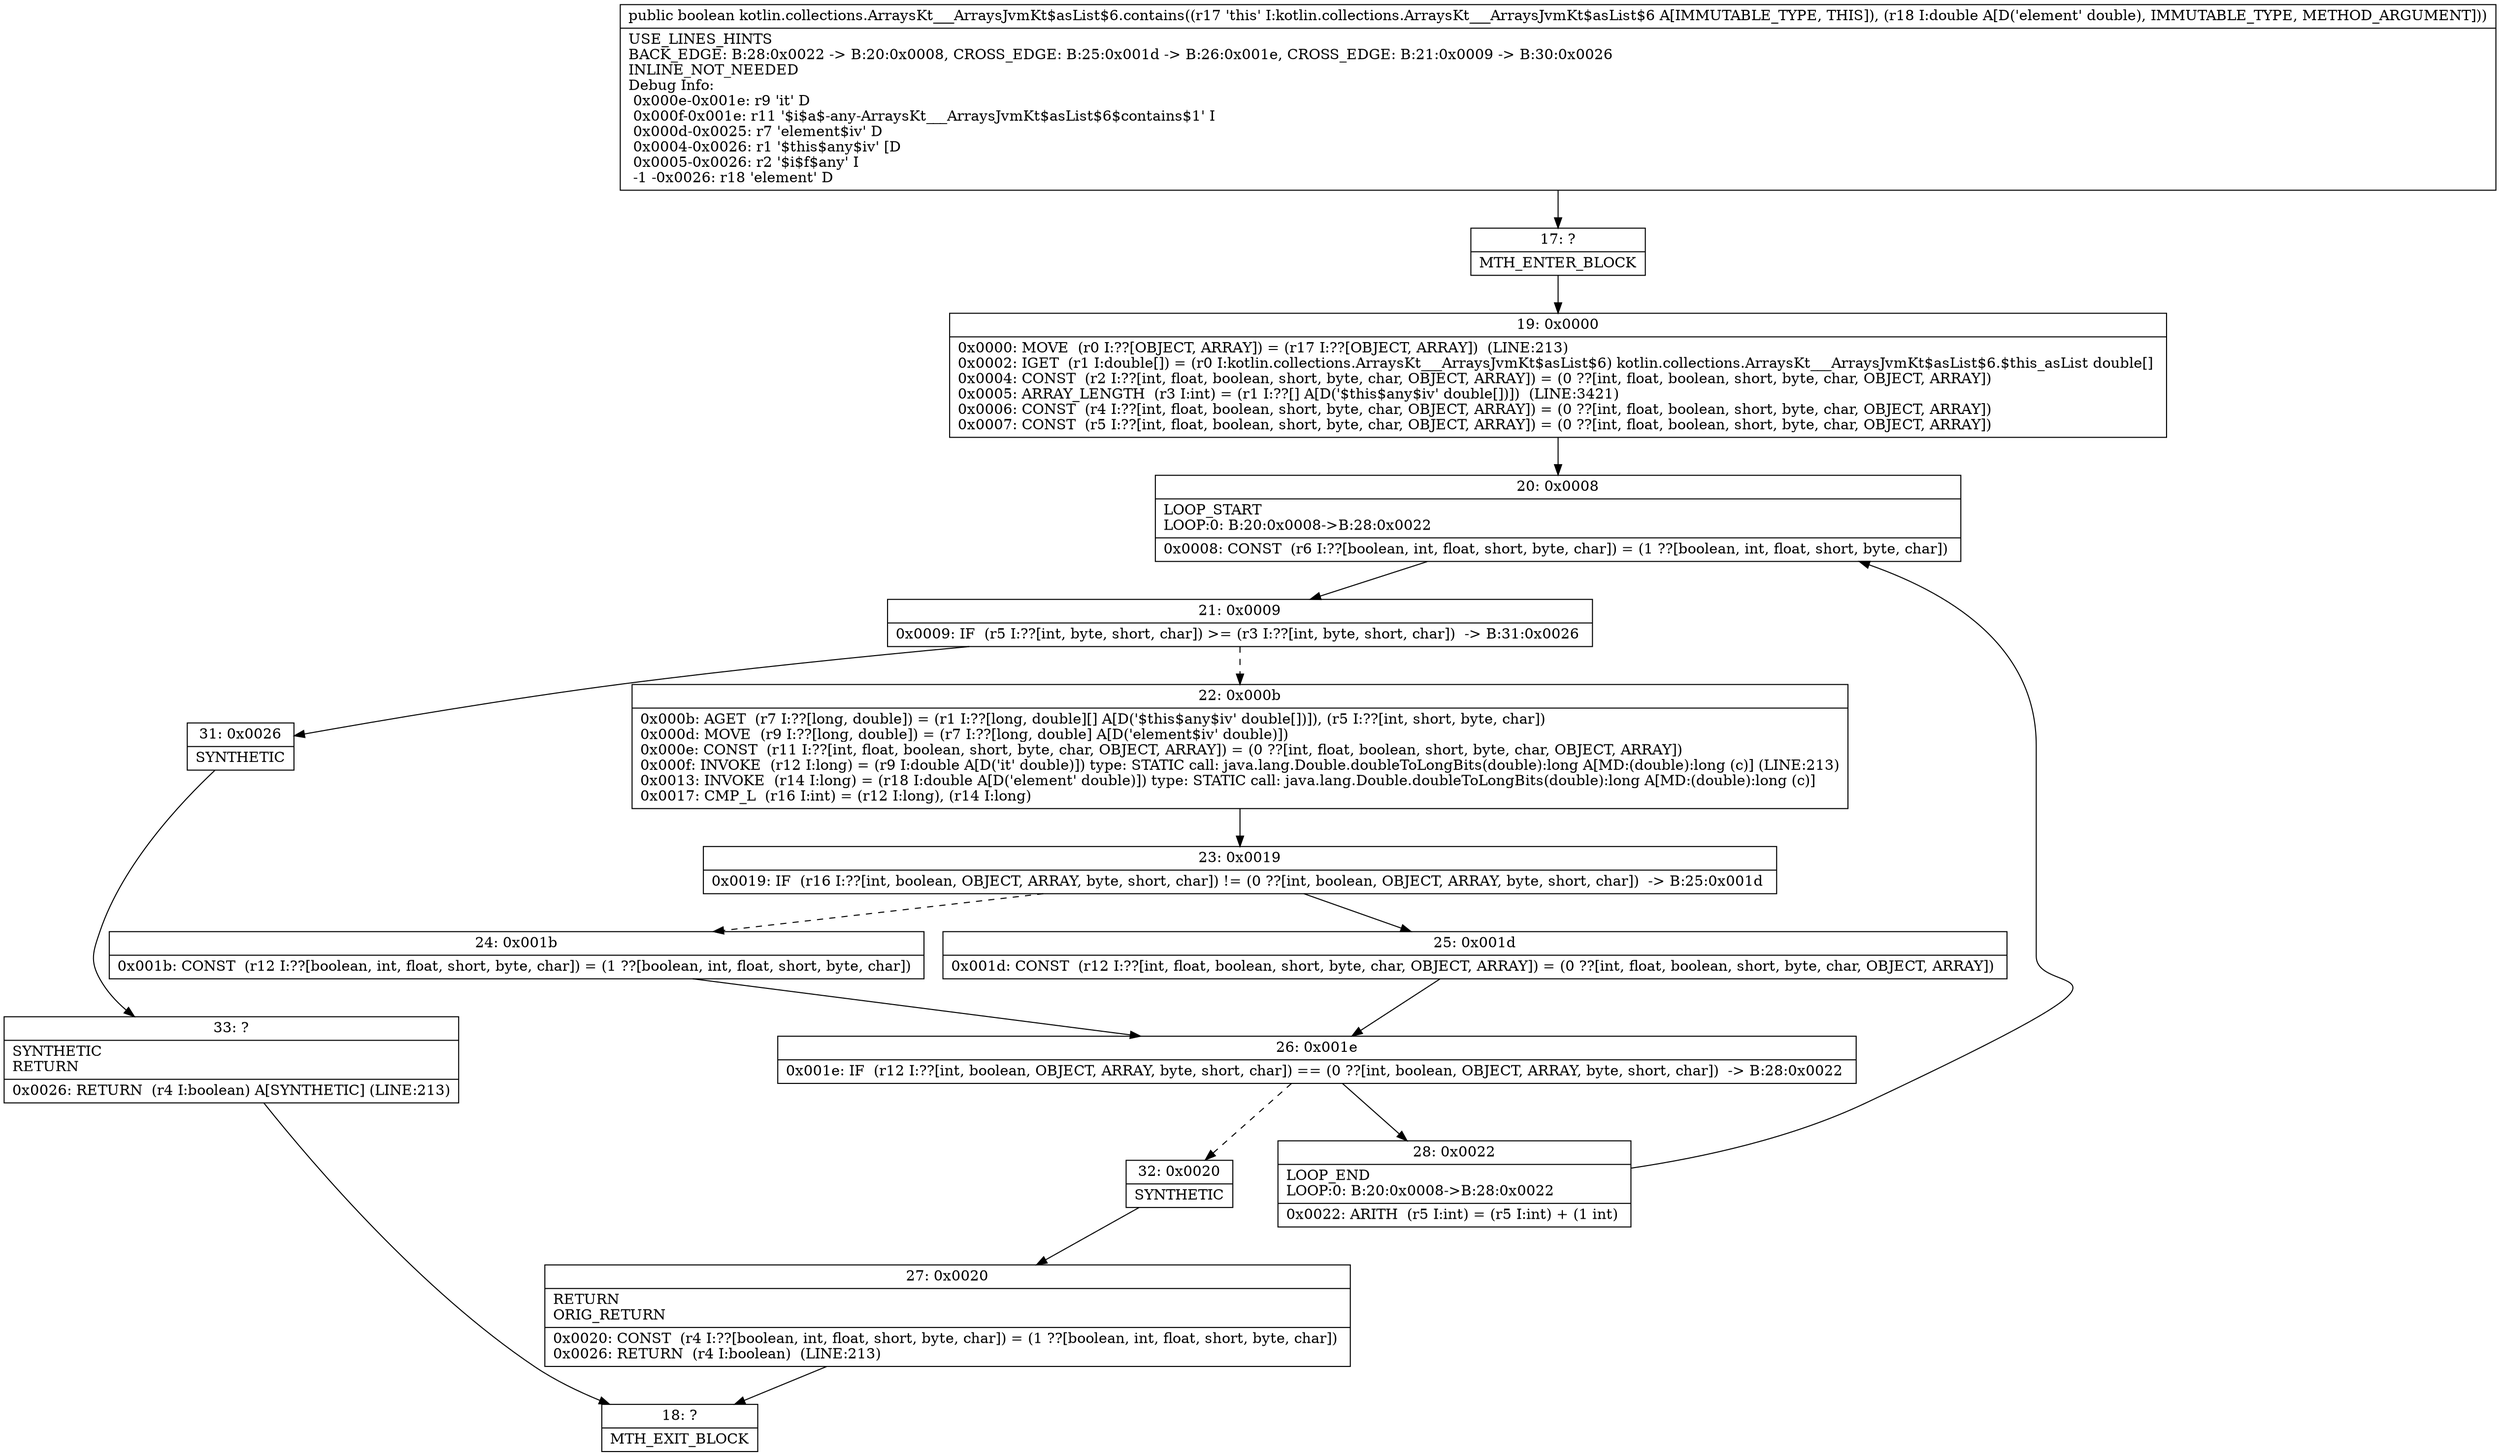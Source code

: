 digraph "CFG forkotlin.collections.ArraysKt___ArraysJvmKt$asList$6.contains(D)Z" {
Node_17 [shape=record,label="{17\:\ ?|MTH_ENTER_BLOCK\l}"];
Node_19 [shape=record,label="{19\:\ 0x0000|0x0000: MOVE  (r0 I:??[OBJECT, ARRAY]) = (r17 I:??[OBJECT, ARRAY])  (LINE:213)\l0x0002: IGET  (r1 I:double[]) = (r0 I:kotlin.collections.ArraysKt___ArraysJvmKt$asList$6) kotlin.collections.ArraysKt___ArraysJvmKt$asList$6.$this_asList double[] \l0x0004: CONST  (r2 I:??[int, float, boolean, short, byte, char, OBJECT, ARRAY]) = (0 ??[int, float, boolean, short, byte, char, OBJECT, ARRAY]) \l0x0005: ARRAY_LENGTH  (r3 I:int) = (r1 I:??[] A[D('$this$any$iv' double[])])  (LINE:3421)\l0x0006: CONST  (r4 I:??[int, float, boolean, short, byte, char, OBJECT, ARRAY]) = (0 ??[int, float, boolean, short, byte, char, OBJECT, ARRAY]) \l0x0007: CONST  (r5 I:??[int, float, boolean, short, byte, char, OBJECT, ARRAY]) = (0 ??[int, float, boolean, short, byte, char, OBJECT, ARRAY]) \l}"];
Node_20 [shape=record,label="{20\:\ 0x0008|LOOP_START\lLOOP:0: B:20:0x0008\-\>B:28:0x0022\l|0x0008: CONST  (r6 I:??[boolean, int, float, short, byte, char]) = (1 ??[boolean, int, float, short, byte, char]) \l}"];
Node_21 [shape=record,label="{21\:\ 0x0009|0x0009: IF  (r5 I:??[int, byte, short, char]) \>= (r3 I:??[int, byte, short, char])  \-\> B:31:0x0026 \l}"];
Node_22 [shape=record,label="{22\:\ 0x000b|0x000b: AGET  (r7 I:??[long, double]) = (r1 I:??[long, double][] A[D('$this$any$iv' double[])]), (r5 I:??[int, short, byte, char]) \l0x000d: MOVE  (r9 I:??[long, double]) = (r7 I:??[long, double] A[D('element$iv' double)]) \l0x000e: CONST  (r11 I:??[int, float, boolean, short, byte, char, OBJECT, ARRAY]) = (0 ??[int, float, boolean, short, byte, char, OBJECT, ARRAY]) \l0x000f: INVOKE  (r12 I:long) = (r9 I:double A[D('it' double)]) type: STATIC call: java.lang.Double.doubleToLongBits(double):long A[MD:(double):long (c)] (LINE:213)\l0x0013: INVOKE  (r14 I:long) = (r18 I:double A[D('element' double)]) type: STATIC call: java.lang.Double.doubleToLongBits(double):long A[MD:(double):long (c)]\l0x0017: CMP_L  (r16 I:int) = (r12 I:long), (r14 I:long) \l}"];
Node_23 [shape=record,label="{23\:\ 0x0019|0x0019: IF  (r16 I:??[int, boolean, OBJECT, ARRAY, byte, short, char]) != (0 ??[int, boolean, OBJECT, ARRAY, byte, short, char])  \-\> B:25:0x001d \l}"];
Node_24 [shape=record,label="{24\:\ 0x001b|0x001b: CONST  (r12 I:??[boolean, int, float, short, byte, char]) = (1 ??[boolean, int, float, short, byte, char]) \l}"];
Node_26 [shape=record,label="{26\:\ 0x001e|0x001e: IF  (r12 I:??[int, boolean, OBJECT, ARRAY, byte, short, char]) == (0 ??[int, boolean, OBJECT, ARRAY, byte, short, char])  \-\> B:28:0x0022 \l}"];
Node_28 [shape=record,label="{28\:\ 0x0022|LOOP_END\lLOOP:0: B:20:0x0008\-\>B:28:0x0022\l|0x0022: ARITH  (r5 I:int) = (r5 I:int) + (1 int) \l}"];
Node_32 [shape=record,label="{32\:\ 0x0020|SYNTHETIC\l}"];
Node_27 [shape=record,label="{27\:\ 0x0020|RETURN\lORIG_RETURN\l|0x0020: CONST  (r4 I:??[boolean, int, float, short, byte, char]) = (1 ??[boolean, int, float, short, byte, char]) \l0x0026: RETURN  (r4 I:boolean)  (LINE:213)\l}"];
Node_18 [shape=record,label="{18\:\ ?|MTH_EXIT_BLOCK\l}"];
Node_25 [shape=record,label="{25\:\ 0x001d|0x001d: CONST  (r12 I:??[int, float, boolean, short, byte, char, OBJECT, ARRAY]) = (0 ??[int, float, boolean, short, byte, char, OBJECT, ARRAY]) \l}"];
Node_31 [shape=record,label="{31\:\ 0x0026|SYNTHETIC\l}"];
Node_33 [shape=record,label="{33\:\ ?|SYNTHETIC\lRETURN\l|0x0026: RETURN  (r4 I:boolean) A[SYNTHETIC] (LINE:213)\l}"];
MethodNode[shape=record,label="{public boolean kotlin.collections.ArraysKt___ArraysJvmKt$asList$6.contains((r17 'this' I:kotlin.collections.ArraysKt___ArraysJvmKt$asList$6 A[IMMUTABLE_TYPE, THIS]), (r18 I:double A[D('element' double), IMMUTABLE_TYPE, METHOD_ARGUMENT]))  | USE_LINES_HINTS\lBACK_EDGE: B:28:0x0022 \-\> B:20:0x0008, CROSS_EDGE: B:25:0x001d \-\> B:26:0x001e, CROSS_EDGE: B:21:0x0009 \-\> B:30:0x0026\lINLINE_NOT_NEEDED\lDebug Info:\l  0x000e\-0x001e: r9 'it' D\l  0x000f\-0x001e: r11 '$i$a$\-any\-ArraysKt___ArraysJvmKt$asList$6$contains$1' I\l  0x000d\-0x0025: r7 'element$iv' D\l  0x0004\-0x0026: r1 '$this$any$iv' [D\l  0x0005\-0x0026: r2 '$i$f$any' I\l  \-1 \-0x0026: r18 'element' D\l}"];
MethodNode -> Node_17;Node_17 -> Node_19;
Node_19 -> Node_20;
Node_20 -> Node_21;
Node_21 -> Node_22[style=dashed];
Node_21 -> Node_31;
Node_22 -> Node_23;
Node_23 -> Node_24[style=dashed];
Node_23 -> Node_25;
Node_24 -> Node_26;
Node_26 -> Node_28;
Node_26 -> Node_32[style=dashed];
Node_28 -> Node_20;
Node_32 -> Node_27;
Node_27 -> Node_18;
Node_25 -> Node_26;
Node_31 -> Node_33;
Node_33 -> Node_18;
}

